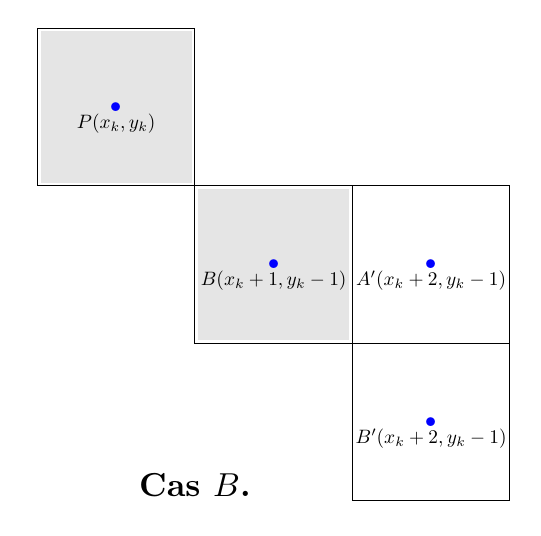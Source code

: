 \tikzstyle{arrow} = [->,>=latex,thick,blue]
\begin{tikzpicture}[scale=2]

\def\xmax{1}
\def\ymax{1}
\pgfmathsetmacro\xmaxplus{int(\xmax +1)}
\pgfmathsetmacro\ymaxplus{int(\ymax +1)}

\newcommand{\pixel}[2]{\fill[black!10] (#1-0.48,#2-0.48) rectangle ++(0.96,0.96);}

\newcommand{\cross}[3]{
\draw[black,very thick] (#1-0.2,#2)--++(0.4,0);
\draw[black,very thick] (#1,#2-0.2)--++(0,0.4);
\node[black, below right] at (#1,#2) {#3};
}

\draw[thin,xshift=-0.5cm,yshift=-0.5cm] (0,2) rectangle ++(1,1);
\draw[thin,xshift=-0.5cm,yshift=-0.5cm] (1,1) rectangle ++(1,1);
\draw[thin,xshift=-0.5cm,yshift=-0.5cm] (2,1) rectangle ++(1,1);
\draw[thin,xshift=-0.5cm,yshift=-0.5cm] (2,0) rectangle ++(1,1);
%\draw[thin, dashed,xshift=-0.5cm,yshift=-0.5cm] (1,1) rectangle ++(1,1);

%\draw[arrow,thick] (0,0)--(\xmax+1,0) node[right]{$i$};
%\draw[arrow,thick] (0,0)--(0,\ymax+1) node[above]{$j$};

% \foreach \x in {0,...,\xmax}{
%     \node[below] at (\x,-0.5) {\tiny $\x$};
% }
% \foreach \y in {0,...,\ymax}{
%     \node[left] at (-0.5,\y) {\tiny $\y$};
% }

% Pixel of the segments from (0,0) to (a,b)
\pgfmathsetmacro\a{\xmax}
\pgfmathsetmacro\b{\ymax}

% \foreach \i in {0,...,\a}{
%   \pgfmathtruncatemacro\j{round(\i*\b/\a-0.01)};
%   \pixel{\i}{\j}; 
% } 

% Rk : the "-0.01" is because round(0.5)=1 and we want round(0.5)=0

%\cross{0}{0}{$\mathbf{A}$};
%\cross{\a}{\b}{$\mathbf{B}$};

\pixel{0}{2};
\pixel{1}{1};

%\draw[blue!50, very thick] (-0.75,0) -- ++(14:2.5);

\node[blue, scale=3] at (0,2) {.};
\node[below,scale=0.7] at (0,2) {$P(x_k,y_k)$};

%\node[gray, scale=3] at (1,1) {.};
%\node[below,scale=0.7] at (1,1) {$A$};

\node[blue, scale=3] at (1,1) {.};
\node[below,scale=0.7] at (1,1) {$B(x_k+1,y_k-1)$};

\node[blue, scale=3] at (2,1) {.};
\node[below,scale=0.7] at (2,1) {$A'(x_k+2,y_k-1)$};

\node[blue, scale=3] at (2,0) {.};
\node[below,scale=0.7] at (2,0) {$B'(x_k+2,y_k-1)$};


%\node[red,scale=1.5] at (0,0) {$d$};

%\draw[arrow] (0,0.3) to[bend left]node[midway, above left] {\scriptsize $-m$} ++(0.9,0.6) ;

%\draw[arrow] (0,0.3) to[bend left] node[midway, above left] {$+p$} ++(0.9,0) ;

\node[scale=1.2] at (0.5,-0.4) {\bf Cas $B$.};
\end{tikzpicture}